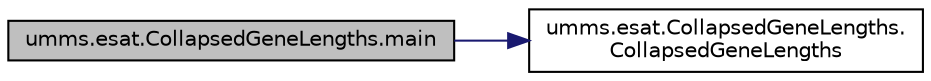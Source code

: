 digraph "umms.esat.CollapsedGeneLengths.main"
{
  edge [fontname="Helvetica",fontsize="10",labelfontname="Helvetica",labelfontsize="10"];
  node [fontname="Helvetica",fontsize="10",shape=record];
  rankdir="LR";
  Node1 [label="umms.esat.CollapsedGeneLengths.main",height=0.2,width=0.4,color="black", fillcolor="grey75", style="filled" fontcolor="black"];
  Node1 -> Node2 [color="midnightblue",fontsize="10",style="solid",fontname="Helvetica"];
  Node2 [label="umms.esat.CollapsedGeneLengths.\lCollapsedGeneLengths",height=0.2,width=0.4,color="black", fillcolor="white", style="filled",URL="$classumms_1_1esat_1_1_collapsed_gene_lengths.html#aac7dc4890b2a7910293c614dcc11f39d"];
}
